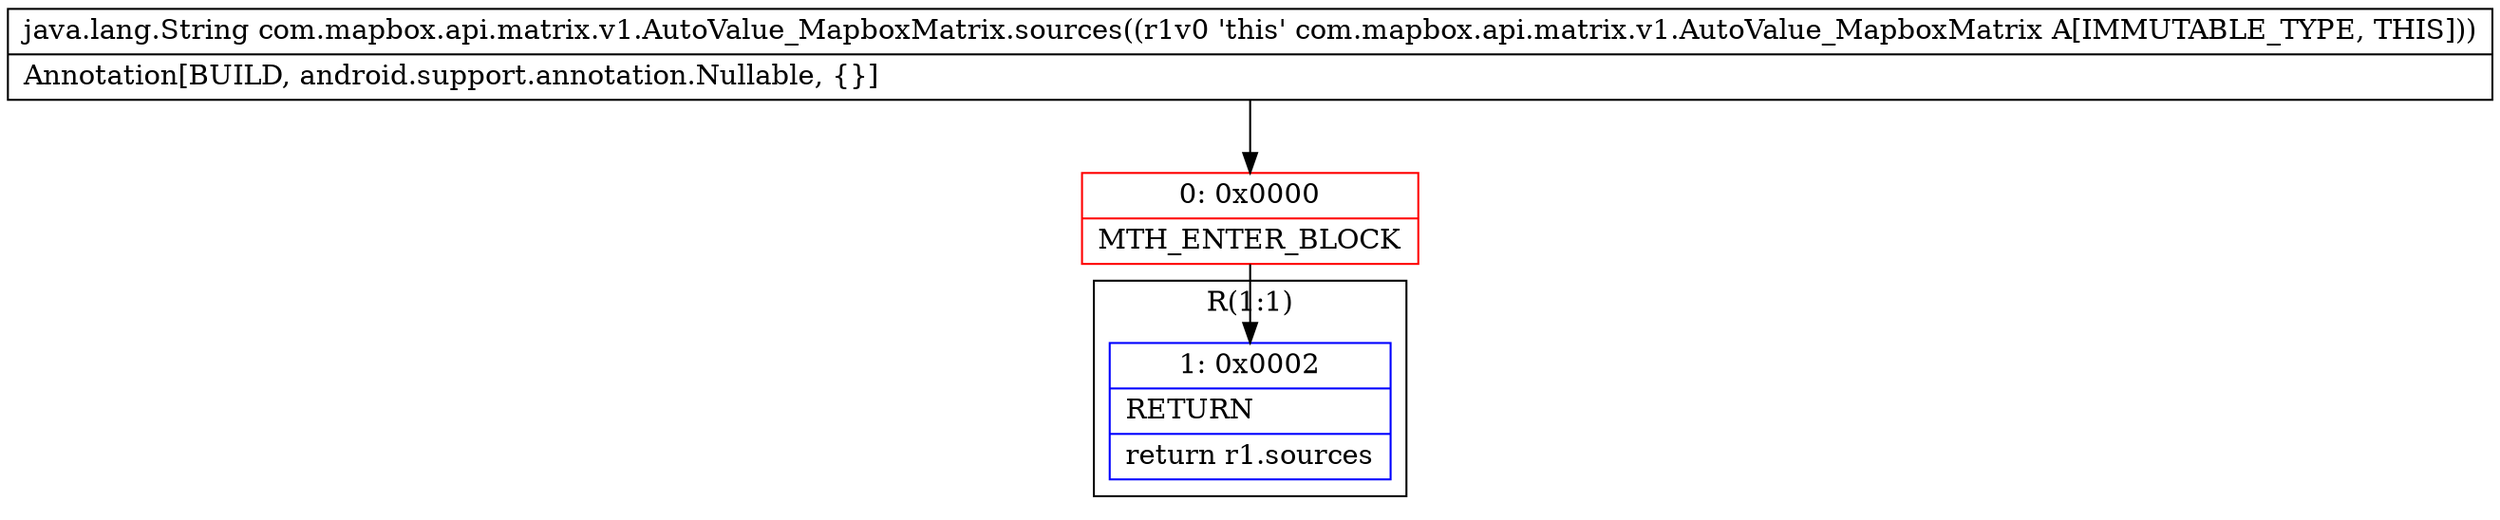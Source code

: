 digraph "CFG forcom.mapbox.api.matrix.v1.AutoValue_MapboxMatrix.sources()Ljava\/lang\/String;" {
subgraph cluster_Region_1121307532 {
label = "R(1:1)";
node [shape=record,color=blue];
Node_1 [shape=record,label="{1\:\ 0x0002|RETURN\l|return r1.sources\l}"];
}
Node_0 [shape=record,color=red,label="{0\:\ 0x0000|MTH_ENTER_BLOCK\l}"];
MethodNode[shape=record,label="{java.lang.String com.mapbox.api.matrix.v1.AutoValue_MapboxMatrix.sources((r1v0 'this' com.mapbox.api.matrix.v1.AutoValue_MapboxMatrix A[IMMUTABLE_TYPE, THIS]))  | Annotation[BUILD, android.support.annotation.Nullable, \{\}]\l}"];
MethodNode -> Node_0;
Node_0 -> Node_1;
}

